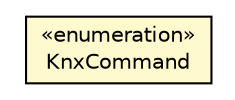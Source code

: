 #!/usr/local/bin/dot
#
# Class diagram 
# Generated by UMLGraph version 5.1 (http://www.umlgraph.org/)
#

digraph G {
	edge [fontname="Helvetica",fontsize=10,labelfontname="Helvetica",labelfontsize=10];
	node [fontname="Helvetica",fontsize=10,shape=plaintext];
	nodesep=0.25;
	ranksep=0.5;
	// org.universAAL.lddi.knx.utils.KnxCommand
	c6882237 [label=<<table title="org.universAAL.lddi.knx.utils.KnxCommand" border="0" cellborder="1" cellspacing="0" cellpadding="2" port="p" bgcolor="lemonChiffon" href="./KnxCommand.html">
		<tr><td><table border="0" cellspacing="0" cellpadding="1">
<tr><td align="center" balign="center"> &#171;enumeration&#187; </td></tr>
<tr><td align="center" balign="center"> KnxCommand </td></tr>
		</table></td></tr>
		</table>>, fontname="Helvetica", fontcolor="black", fontsize=10.0];
}


